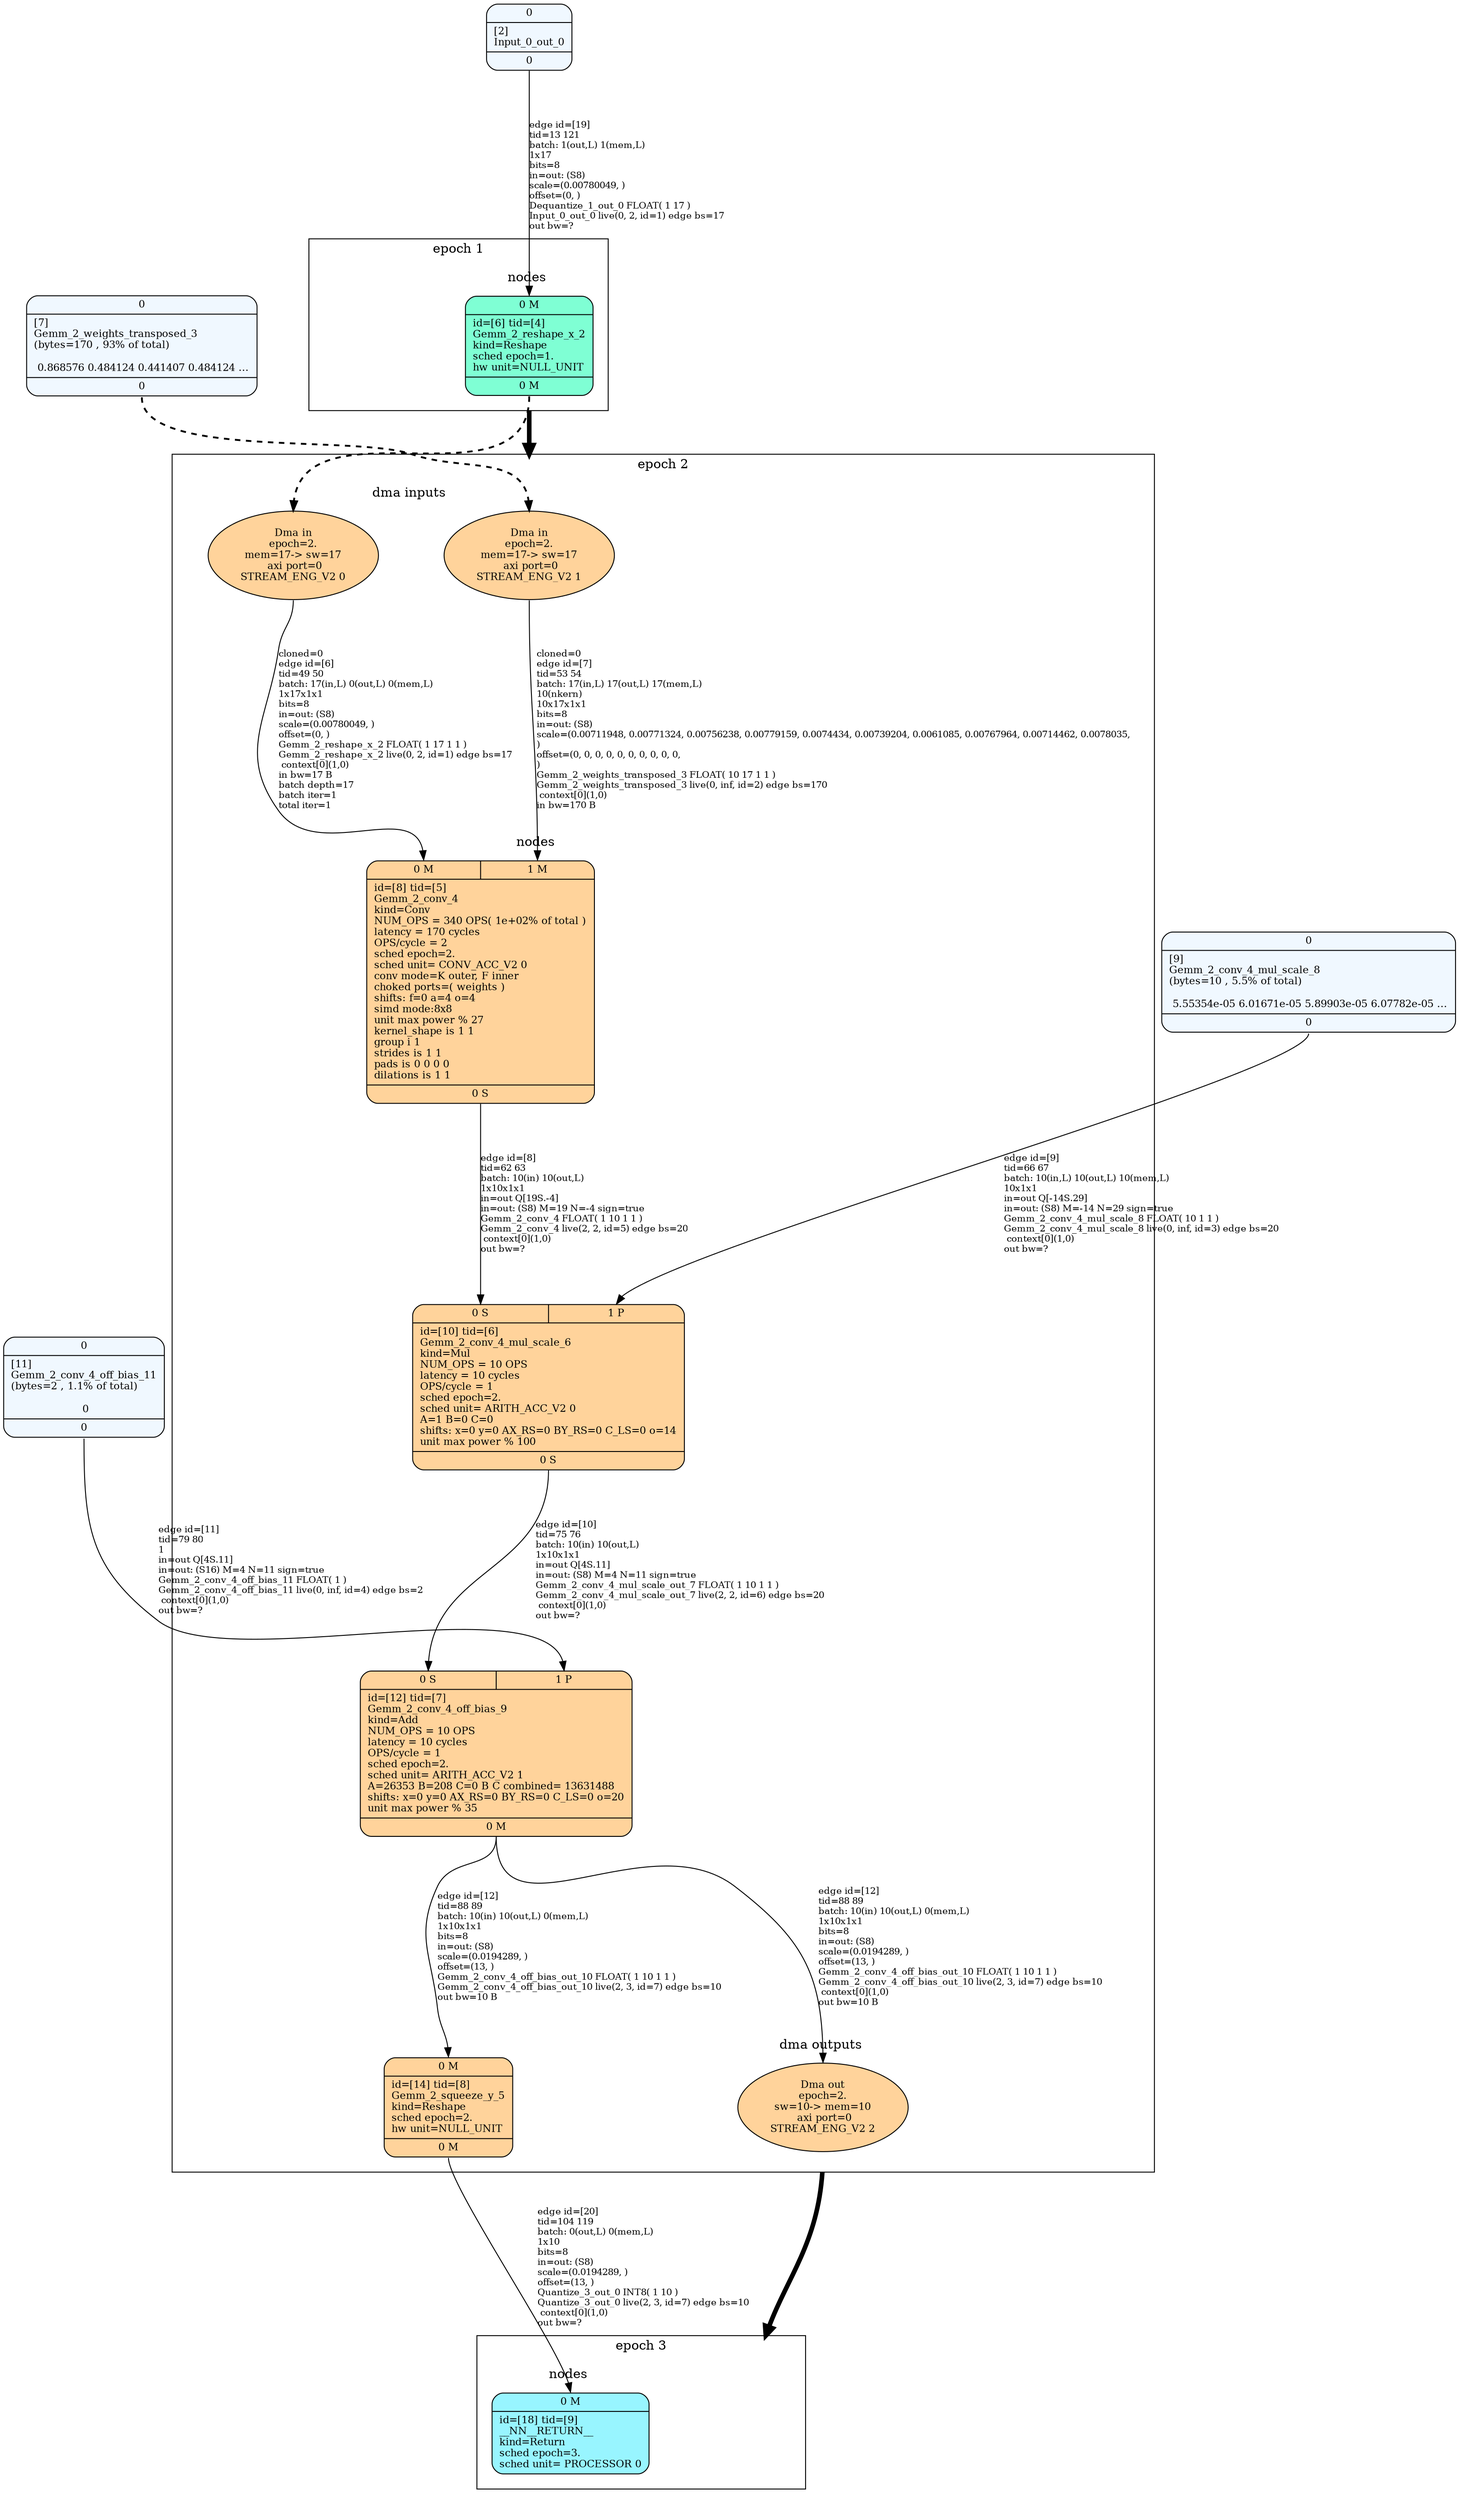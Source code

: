 digraph G {
graph [ fontsize=11 ];
node [ fontsize=11 ];
edge [ fontsize=10 ];
rankdir=BU
ranksep=1.5
nodesep=1
splines=spline
compound=true
Graphinfo [ label="" shape=plaintext, style=rounded, color=black, fontname="Arial-Bold" ];
subgraph cluster_1 { label="epoch 1"; fontsize=14; 
subgraph cluster_1_nodes { label="nodes "; peripheries=0;
Gemm_2_reshape_x_2 ;  }

subgraph cluster_dma_1_in { label=""; peripheries=0;
dummy_1[ style=invis ];  };
 }
subgraph cluster_2 { label="epoch 2"; fontsize=14; 
subgraph cluster_2_nodes { label="nodes "; peripheries=0;
Gemm_2_conv_4 ; Gemm_2_conv_4_mul_scale_6 ; Gemm_2_conv_4_off_bias_9 ; Gemm_2_squeeze_y_5 ;  }

subgraph cluster_dma_2_in { label="dma inputs "; peripheries=0;
dma_1i2 ; dma_0i2 ;  };

subgraph cluster_dma_2_out { label="dma outputs "; peripheries=0;
dma_2i2 ;  }
 }
Gemm_2_reshape_x_2:s -> dma_1i2:n [ltail="cluster_1" lhead=cluster_2 strength=1000 penwidth=5];
subgraph cluster_3 { label="epoch 3"; fontsize=14; 
subgraph cluster_3_nodes { label="nodes "; peripheries=0;
__NN__RETURN__ ;  }

subgraph cluster_dma_3_in { label=""; peripheries=0;
dummy_3[ style=invis ];  };
 }
dma_2i2:s -> dummy_3:n [ltail="cluster_2" lhead=cluster_3 strength=1000 penwidth=5];
Gemm_2_conv_4_off_bias_11 [ label="{ { <i0> 0} |  [11]\lGemm_2_conv_4_off_bias_11\l(bytes=2 , 1.1% of total)\l\l 0 | { <o0> 0} }", shape=record, fillcolor="aliceblue", style="rounded,filled"  ] ;
Gemm_2_conv_4_mul_scale_8 [ label="{ { <i0> 0} |  [9]\lGemm_2_conv_4_mul_scale_8\l(bytes=10 , 5.5% of total)\l\l 5.55354e-05 6.01671e-05 5.89903e-05 6.07782e-05 ... | { <o0> 0} }", shape=record, fillcolor="aliceblue", style="rounded,filled"  ] ;
Input_0_out_0 [ label="{ { <i0> 0} |  [2]\lInput_0_out_0 | { <o0> 0} }", shape=record, fillcolor="aliceblue", style="rounded,filled"  ] ;
Gemm_2_weights_transposed_3 [ label="{ { <i0> 0} |  [7]\lGemm_2_weights_transposed_3\l(bytes=170 , 93% of total)\l\l 0.868576 0.484124 0.441407 0.484124 ... | { <o0> 0} }", shape=record, fillcolor="aliceblue", style="rounded,filled"  ] ;
Gemm_2_reshape_x_2 [ label="{ { < i0>  0 M } | id=[6] tid=[4]\lGemm_2_reshape_x_2\lkind=Reshape\lsched epoch=1.\lhw unit=NULL_UNIT\l | { < o0>  0 M } }", shape=record, fillcolor="aquamarine", style="rounded,filled"  ] ;
dma_0i2 [ label="Dma in\nepoch=2.\nmem=17-> sw=17
 axi port=0\nSTREAM_ENG_V2 0", shape=ellipse, width=0.1, fillcolor="burlywood1", style="rounded,filled"  ]
dma_1i2 [ label="Dma in\nepoch=2.\nmem=17-> sw=17
 axi port=0\nSTREAM_ENG_V2 1", shape=ellipse, width=0.1, fillcolor="burlywood1", style="rounded,filled"  ]
Gemm_2_conv_4 [ label="{ { < i0>  0 M  | < i1>  1 M } | id=[8] tid=[5]\lGemm_2_conv_4\lkind=Conv\lNUM_OPS = 340 OPS( 1e+02% of total )\llatency = 170 cycles\lOPS/cycle = 2\lsched epoch=2.\lsched unit= CONV_ACC_V2 0\lconv mode=K outer, F inner\lchoked ports=( weights  )\lshifts: f=0 a=4 o=4\lsimd mode:8x8\lunit max power % 27\lkernel_shape is 1 1\lgroup i 1\lstrides is 1 1\lpads is 0 0 0 0\ldilations is 1 1\l | { < o0>  0 S } }", shape=record, fillcolor="burlywood1", style="rounded,filled"  ] ;
Gemm_2_conv_4_mul_scale_6 [ label="{ { < i0>  0 S  | < i1>  1 P } | id=[10] tid=[6]\lGemm_2_conv_4_mul_scale_6\lkind=Mul\lNUM_OPS = 10 OPS\llatency = 10 cycles\lOPS/cycle = 1\lsched epoch=2.\lsched unit= ARITH_ACC_V2 0\lA=1 B=0 C=0\lshifts: x=0 y=0 AX_RS=0 BY_RS=0 C_LS=0 o=14\lunit max power % 100\l | { < o0>  0 S } }", shape=record, fillcolor="burlywood1", style="rounded,filled"  ] ;
dma_2i2 [ label="Dma out\nepoch=2.\nsw=10-> mem=10
 axi port=0\nSTREAM_ENG_V2 2", shape=ellipse, width=0.1, fillcolor="burlywood1", style="rounded,filled"  ]
Gemm_2_conv_4_off_bias_9:o0:s->dma_2i2:n [ label="edge id=[12]\ltid=88 89\lbatch: 10(in) 10(out,L) 0(mem,L) \l1x10x1x1\lbits=8\lin=out: (S8)\lscale=(0.0194289, )\loffset=(13, )\lGemm_2_conv_4_off_bias_out_10 FLOAT( 1 10 1 1 )\lGemm_2_conv_4_off_bias_out_10 live(2, 3, id=7) edge bs=10\l context[0](1,0)\lout bw=10 B\l" ]; 
Gemm_2_conv_4_off_bias_9 [ label="{ { < i0>  0 S  | < i1>  1 P } | id=[12] tid=[7]\lGemm_2_conv_4_off_bias_9\lkind=Add\lNUM_OPS = 10 OPS\llatency = 10 cycles\lOPS/cycle = 1\lsched epoch=2.\lsched unit= ARITH_ACC_V2 1\lA=26353 B=208 C=0 B C combined= 13631488\lshifts: x=0 y=0 AX_RS=0 BY_RS=0 C_LS=0 o=20\lunit max power % 35\l | { < o0>  0 M } }", shape=record, fillcolor="burlywood1", style="rounded,filled"  ] ;
Gemm_2_squeeze_y_5 [ label="{ { < i0>  0 M } | id=[14] tid=[8]\lGemm_2_squeeze_y_5\lkind=Reshape\lsched epoch=2.\lhw unit=NULL_UNIT\l | { < o0>  0 M } }", shape=record, fillcolor="burlywood1", style="rounded,filled"  ] ;
__NN__RETURN__ [ label="{ { < i0>  0 M } | id=[18] tid=[9]\l__NN__RETURN__\lkind=Return\lsched epoch=3.\lsched unit= PROCESSOR 0\l}", shape=record, fillcolor="cadetblue1", style="rounded,filled"  ] ;
Gemm_2_reshape_x_2:o0:s->dma_0i2:n [ penwidth=2, style=dashed  ]; 
dma_0i2:s->Gemm_2_conv_4:i0:n [ label="cloned=0\ledge id=[6]\ltid=49 50\lbatch: 17(in,L) 0(out,L) 0(mem,L) \l1x17x1x1\lbits=8\lin=out: (S8)\lscale=(0.00780049, )\loffset=(0, )\lGemm_2_reshape_x_2 FLOAT( 1 17 1 1 )\lGemm_2_reshape_x_2 live(0, 2, id=1) edge bs=17\l context[0](1,0)\lin bw=17 B\lbatch depth=17\lbatch iter=1\ltotal iter=1\l"   ]; 
Gemm_2_weights_transposed_3:o0:s->dma_1i2:n [ penwidth=2, style=dashed  ]; 
dma_1i2:s->Gemm_2_conv_4:i1:n [ label="cloned=0\ledge id=[7]\ltid=53 54\lbatch: 17(in,L) 17(out,L) 17(mem,L) \l10(nkern) \l10x17x1x1\lbits=8\lin=out: (S8)\lscale=(0.00711948, 0.00771324, 0.00756238, 0.00779159, 0.0074434, 0.00739204, 0.0061085, 0.00767964, 0.00714462, 0.0078035, \l)\loffset=(0, 0, 0, 0, 0, 0, 0, 0, 0, 0, \l)\lGemm_2_weights_transposed_3 FLOAT( 10 17 1 1 )\lGemm_2_weights_transposed_3 live(0, inf, id=2) edge bs=170\l context[0](1,0)\lin bw=170 B\l"   ]; 
Gemm_2_conv_4:o0:s->Gemm_2_conv_4_mul_scale_6:i0:n [ label="edge id=[8]\ltid=62 63\lbatch: 10(in) 10(out,L) \l1x10x1x1\lin=out Q[19S.-4]\lin=out: (S8) M=19 N=-4 sign=true\lGemm_2_conv_4 FLOAT( 1 10 1 1 )\lGemm_2_conv_4 live(2, 2, id=5) edge bs=20\l context[0](1,0)\lout bw=?\l" ]; 
Gemm_2_conv_4_mul_scale_8:o0:s->Gemm_2_conv_4_mul_scale_6:i1:n [ label="edge id=[9]\ltid=66 67\lbatch: 10(in,L) 10(out,L) 10(mem,L) \l10x1x1\lin=out Q[-14S.29]\lin=out: (S8) M=-14 N=29 sign=true\lGemm_2_conv_4_mul_scale_8 FLOAT( 10 1 1 )\lGemm_2_conv_4_mul_scale_8 live(0, inf, id=3) edge bs=20\l context[0](1,0)\lout bw=?\l" ]; 
Gemm_2_conv_4_mul_scale_6:o0:s->Gemm_2_conv_4_off_bias_9:i0:n [ label="edge id=[10]\ltid=75 76\lbatch: 10(in) 10(out,L) \l1x10x1x1\lin=out Q[4S.11]\lin=out: (S8) M=4 N=11 sign=true\lGemm_2_conv_4_mul_scale_out_7 FLOAT( 1 10 1 1 )\lGemm_2_conv_4_mul_scale_out_7 live(2, 2, id=6) edge bs=20\l context[0](1,0)\lout bw=?\l" ]; 
Gemm_2_conv_4_off_bias_11:o0:s->Gemm_2_conv_4_off_bias_9:i1:n [ label="edge id=[11]\ltid=79 80\l1\lin=out Q[4S.11]\lin=out: (S16) M=4 N=11 sign=true\lGemm_2_conv_4_off_bias_11 FLOAT( 1 )\lGemm_2_conv_4_off_bias_11 live(0, inf, id=4) edge bs=2\l context[0](1,0)\lout bw=?\l" ]; 
Gemm_2_conv_4_off_bias_9:o0:s->Gemm_2_squeeze_y_5:i0:n [ label="edge id=[12]\ltid=88 89\lbatch: 10(in) 10(out,L) 0(mem,L) \l1x10x1x1\lbits=8\lin=out: (S8)\lscale=(0.0194289, )\loffset=(13, )\lGemm_2_conv_4_off_bias_out_10 FLOAT( 1 10 1 1 )\lGemm_2_conv_4_off_bias_out_10 live(2, 3, id=7) edge bs=10\lout bw=10 B\l" ]; 
Input_0_out_0:o0:s->Gemm_2_reshape_x_2:i0:n [ label="edge id=[19]\ltid=13 121\lbatch: 1(out,L) 1(mem,L) \l1x17\lbits=8\lin=out: (S8)\lscale=(0.00780049, )\loffset=(0, )\lDequantize_1_out_0 FLOAT( 1 17 )\lInput_0_out_0 live(0, 2, id=1) edge bs=17\lout bw=?\l" ]; 
Gemm_2_squeeze_y_5:o0:s->__NN__RETURN__:i0:n [ label="edge id=[20]\ltid=104 119\lbatch: 0(out,L) 0(mem,L) \l1x10\lbits=8\lin=out: (S8)\lscale=(0.0194289, )\loffset=(13, )\lQuantize_3_out_0 INT8( 1 10 )\lQuantize_3_out_0 live(2, 3, id=7) edge bs=10\l context[0](1,0)\lout bw=?\l" ]; 
}
